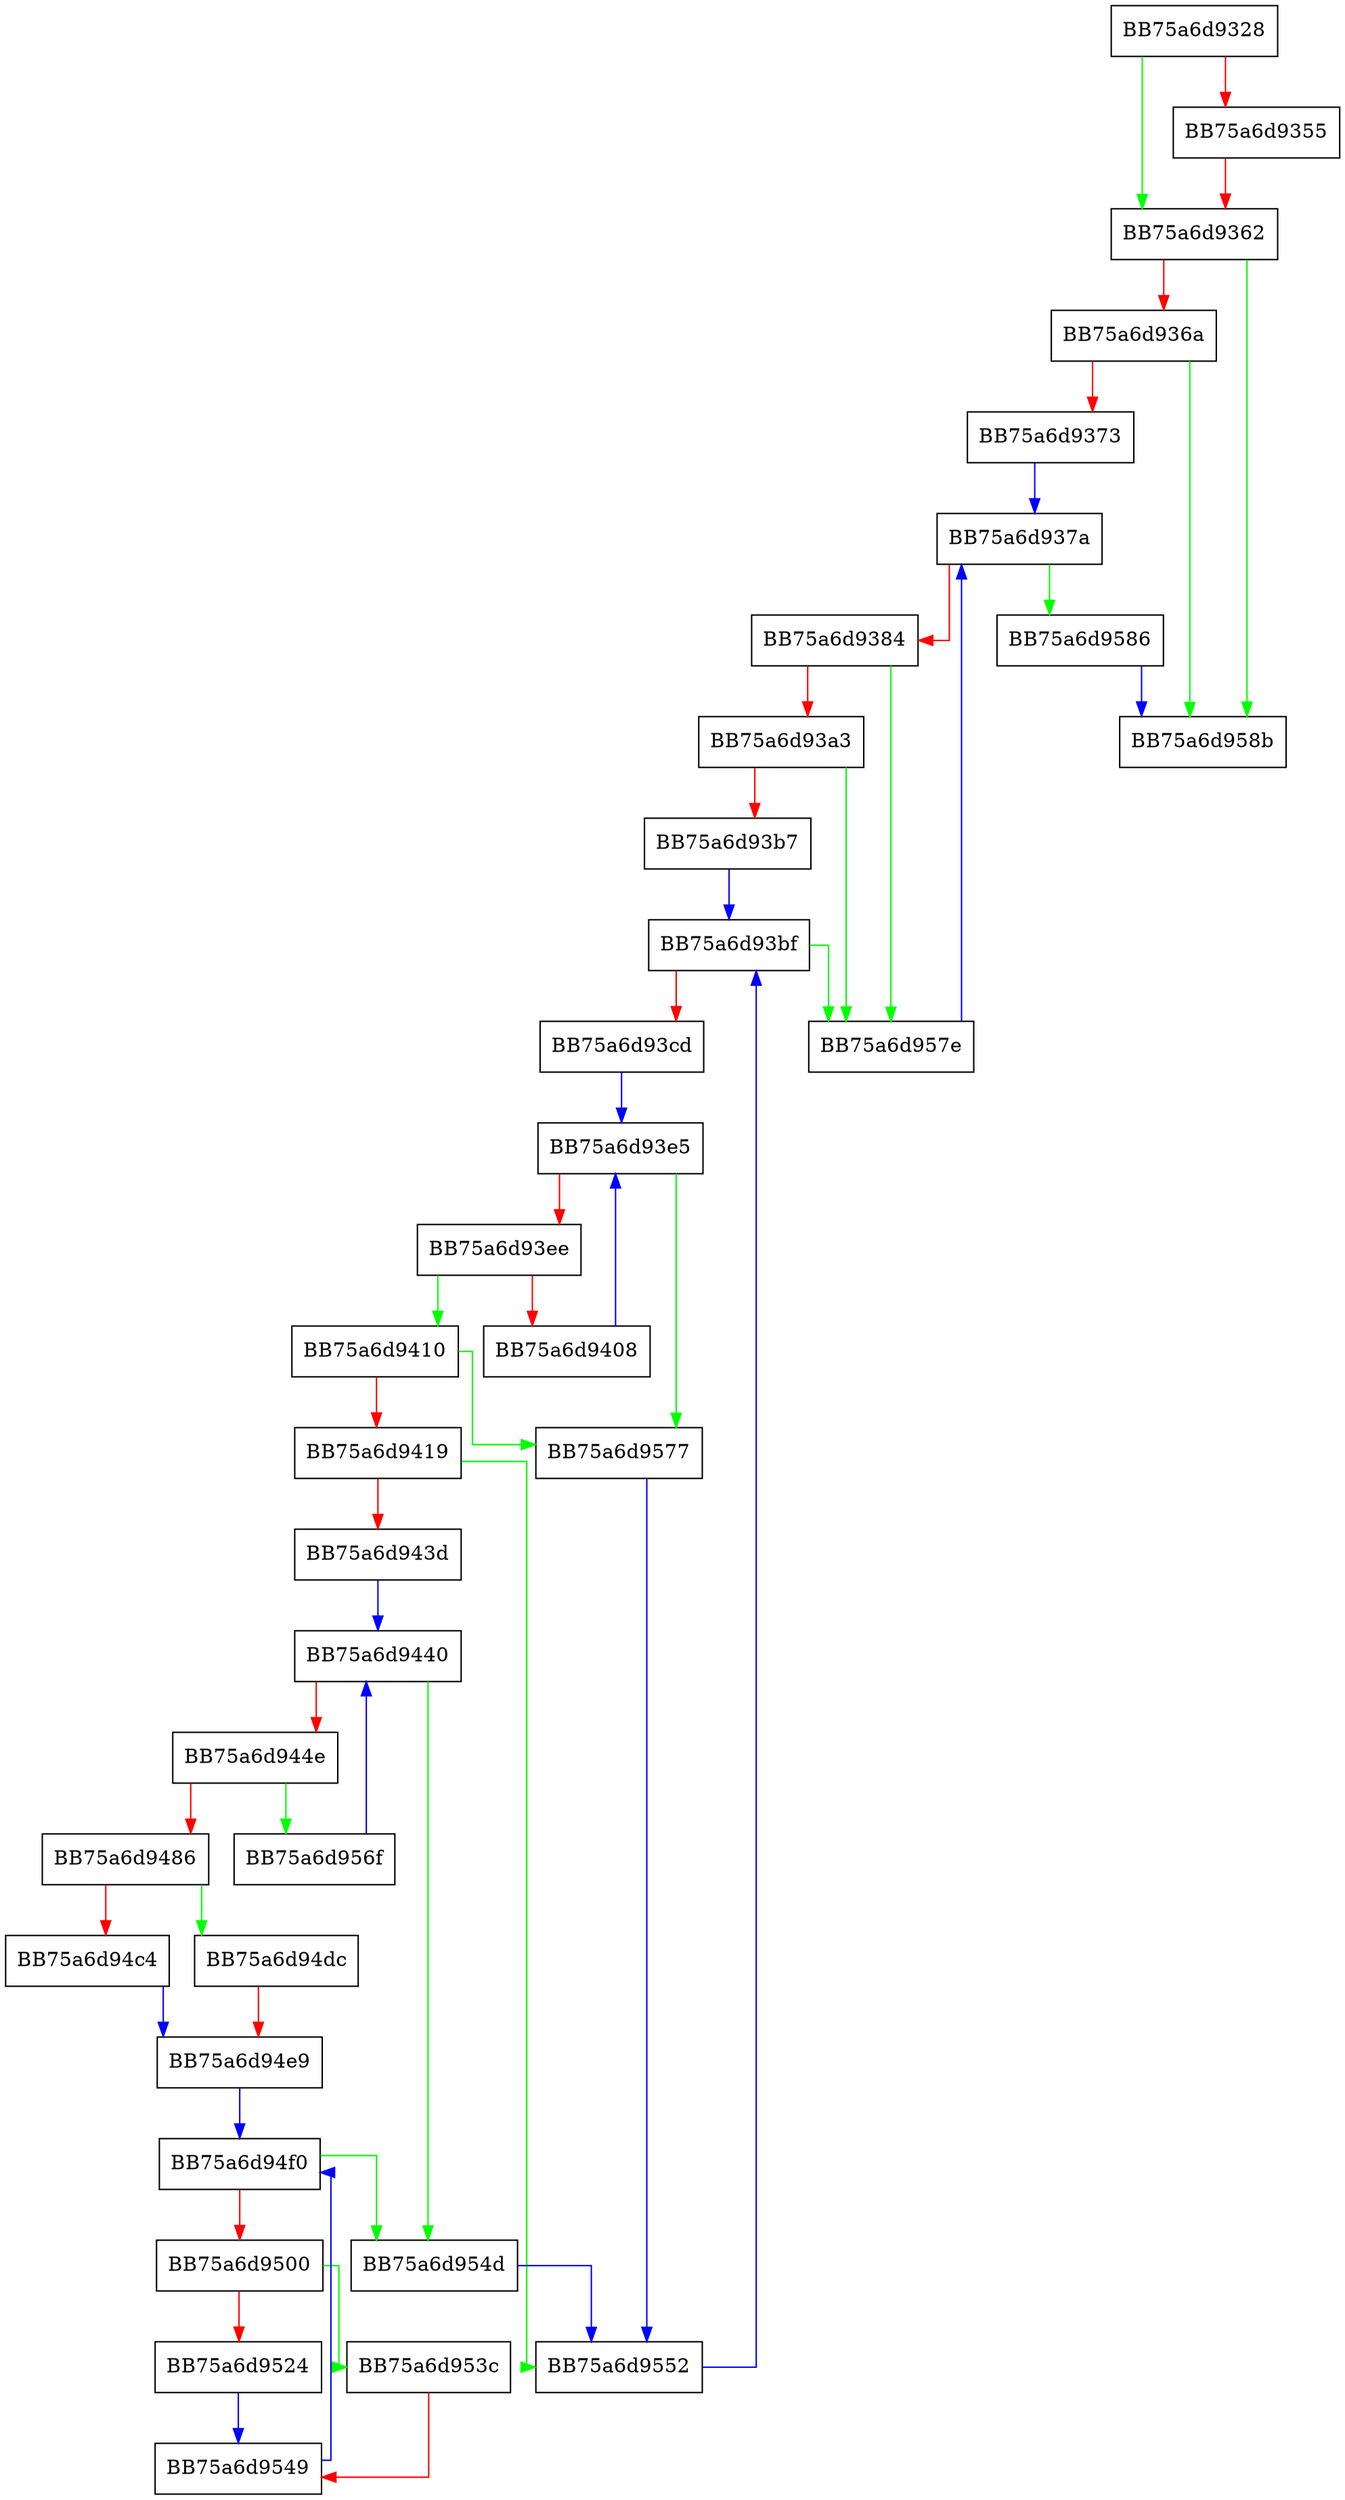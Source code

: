 digraph DropUnknownResources {
  node [shape="box"];
  graph [splines=ortho];
  BB75a6d9328 -> BB75a6d9362 [color="green"];
  BB75a6d9328 -> BB75a6d9355 [color="red"];
  BB75a6d9355 -> BB75a6d9362 [color="red"];
  BB75a6d9362 -> BB75a6d958b [color="green"];
  BB75a6d9362 -> BB75a6d936a [color="red"];
  BB75a6d936a -> BB75a6d958b [color="green"];
  BB75a6d936a -> BB75a6d9373 [color="red"];
  BB75a6d9373 -> BB75a6d937a [color="blue"];
  BB75a6d937a -> BB75a6d9586 [color="green"];
  BB75a6d937a -> BB75a6d9384 [color="red"];
  BB75a6d9384 -> BB75a6d957e [color="green"];
  BB75a6d9384 -> BB75a6d93a3 [color="red"];
  BB75a6d93a3 -> BB75a6d957e [color="green"];
  BB75a6d93a3 -> BB75a6d93b7 [color="red"];
  BB75a6d93b7 -> BB75a6d93bf [color="blue"];
  BB75a6d93bf -> BB75a6d957e [color="green"];
  BB75a6d93bf -> BB75a6d93cd [color="red"];
  BB75a6d93cd -> BB75a6d93e5 [color="blue"];
  BB75a6d93e5 -> BB75a6d9577 [color="green"];
  BB75a6d93e5 -> BB75a6d93ee [color="red"];
  BB75a6d93ee -> BB75a6d9410 [color="green"];
  BB75a6d93ee -> BB75a6d9408 [color="red"];
  BB75a6d9408 -> BB75a6d93e5 [color="blue"];
  BB75a6d9410 -> BB75a6d9577 [color="green"];
  BB75a6d9410 -> BB75a6d9419 [color="red"];
  BB75a6d9419 -> BB75a6d9552 [color="green"];
  BB75a6d9419 -> BB75a6d943d [color="red"];
  BB75a6d943d -> BB75a6d9440 [color="blue"];
  BB75a6d9440 -> BB75a6d954d [color="green"];
  BB75a6d9440 -> BB75a6d944e [color="red"];
  BB75a6d944e -> BB75a6d956f [color="green"];
  BB75a6d944e -> BB75a6d9486 [color="red"];
  BB75a6d9486 -> BB75a6d94dc [color="green"];
  BB75a6d9486 -> BB75a6d94c4 [color="red"];
  BB75a6d94c4 -> BB75a6d94e9 [color="blue"];
  BB75a6d94dc -> BB75a6d94e9 [color="red"];
  BB75a6d94e9 -> BB75a6d94f0 [color="blue"];
  BB75a6d94f0 -> BB75a6d954d [color="green"];
  BB75a6d94f0 -> BB75a6d9500 [color="red"];
  BB75a6d9500 -> BB75a6d953c [color="green"];
  BB75a6d9500 -> BB75a6d9524 [color="red"];
  BB75a6d9524 -> BB75a6d9549 [color="blue"];
  BB75a6d953c -> BB75a6d9549 [color="red"];
  BB75a6d9549 -> BB75a6d94f0 [color="blue"];
  BB75a6d954d -> BB75a6d9552 [color="blue"];
  BB75a6d9552 -> BB75a6d93bf [color="blue"];
  BB75a6d956f -> BB75a6d9440 [color="blue"];
  BB75a6d9577 -> BB75a6d9552 [color="blue"];
  BB75a6d957e -> BB75a6d937a [color="blue"];
  BB75a6d9586 -> BB75a6d958b [color="blue"];
}